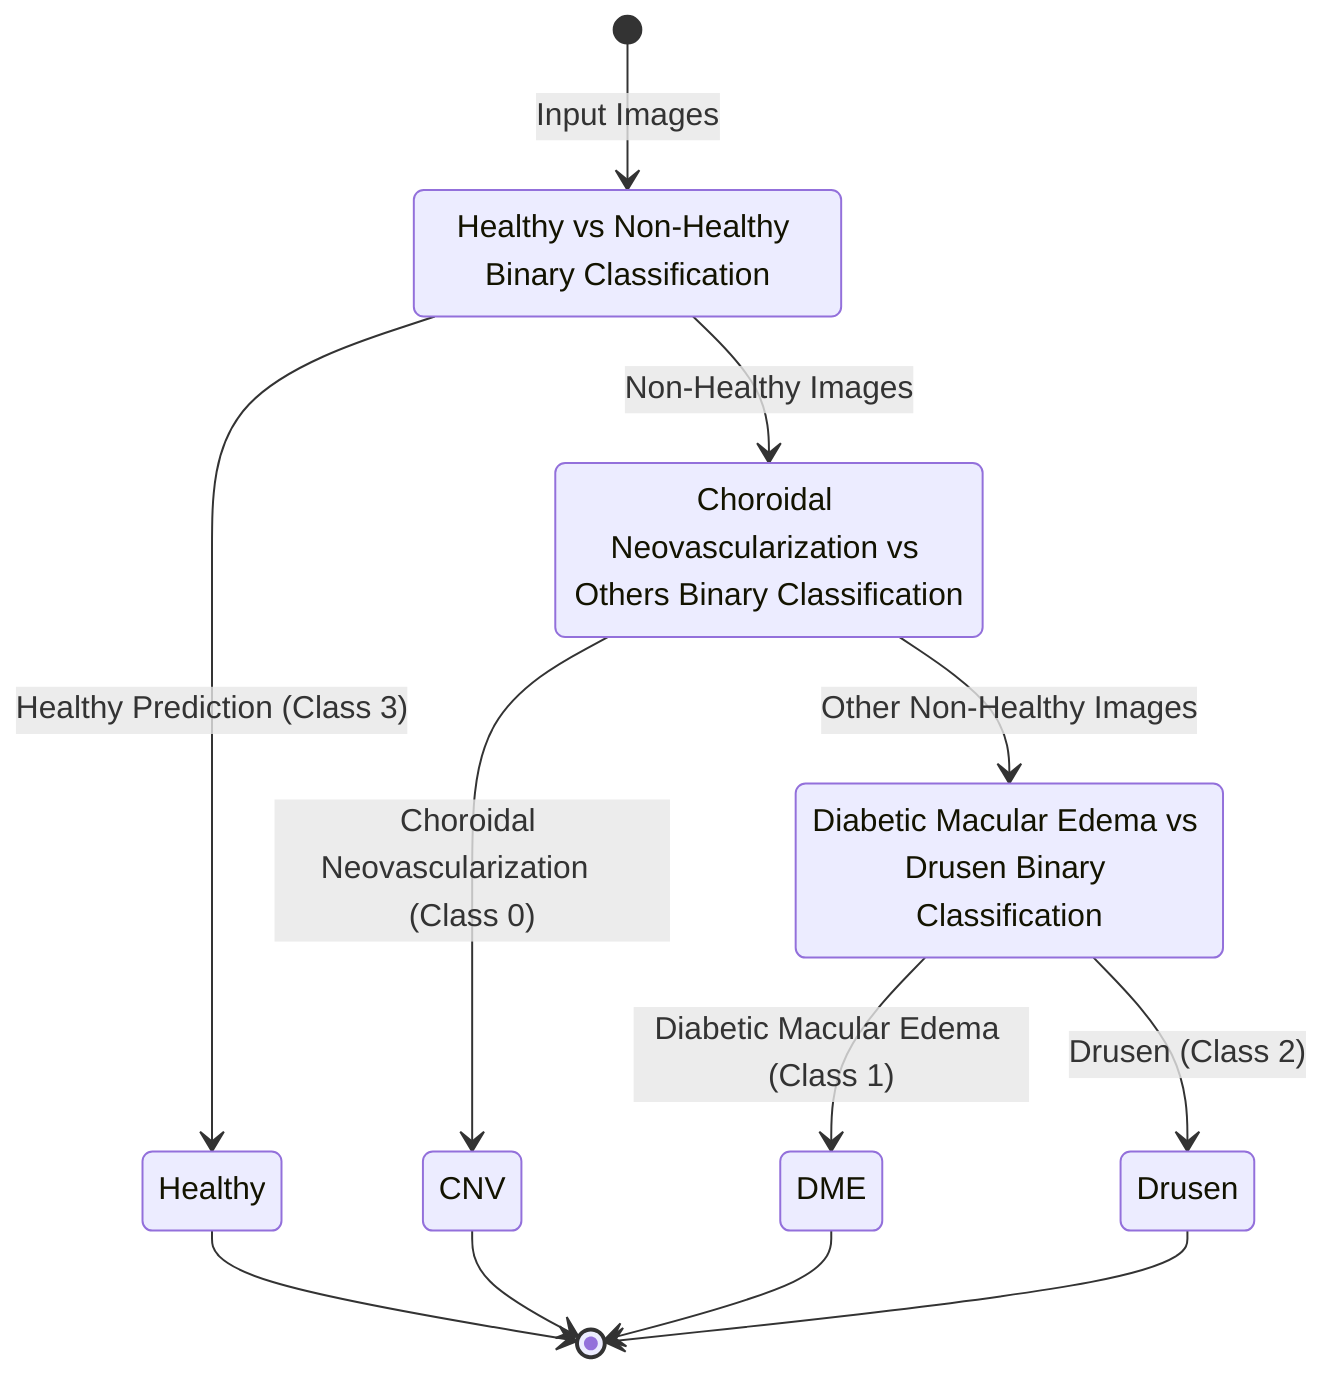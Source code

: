 stateDiagram-v2
    Stage1:Healthy vs Non-Healthy Binary Classification
    [*] --> Stage1 : Input Images

    Stage1 --> Healthy : Healthy Prediction (Class 3)
    Healthy --> [*]

    Stage2: Choroidal Neovascularization vs Others Binary Classification
    Stage1 --> Stage2 : Non-Healthy Images

    Stage2 --> CNV : Choroidal Neovascularization    (Class 0)
    CNV --> [*]

    Stage3: Diabetic Macular Edema vs Drusen Binary Classification
    Stage2 --> Stage3 : Other Non-Healthy Images
    Stage3 --> DME : Diabetic Macular Edema (Class 1)
    Stage3 --> Drusen : Drusen (Class 2)
    
    DME --> [*]
    Drusen --> [*]